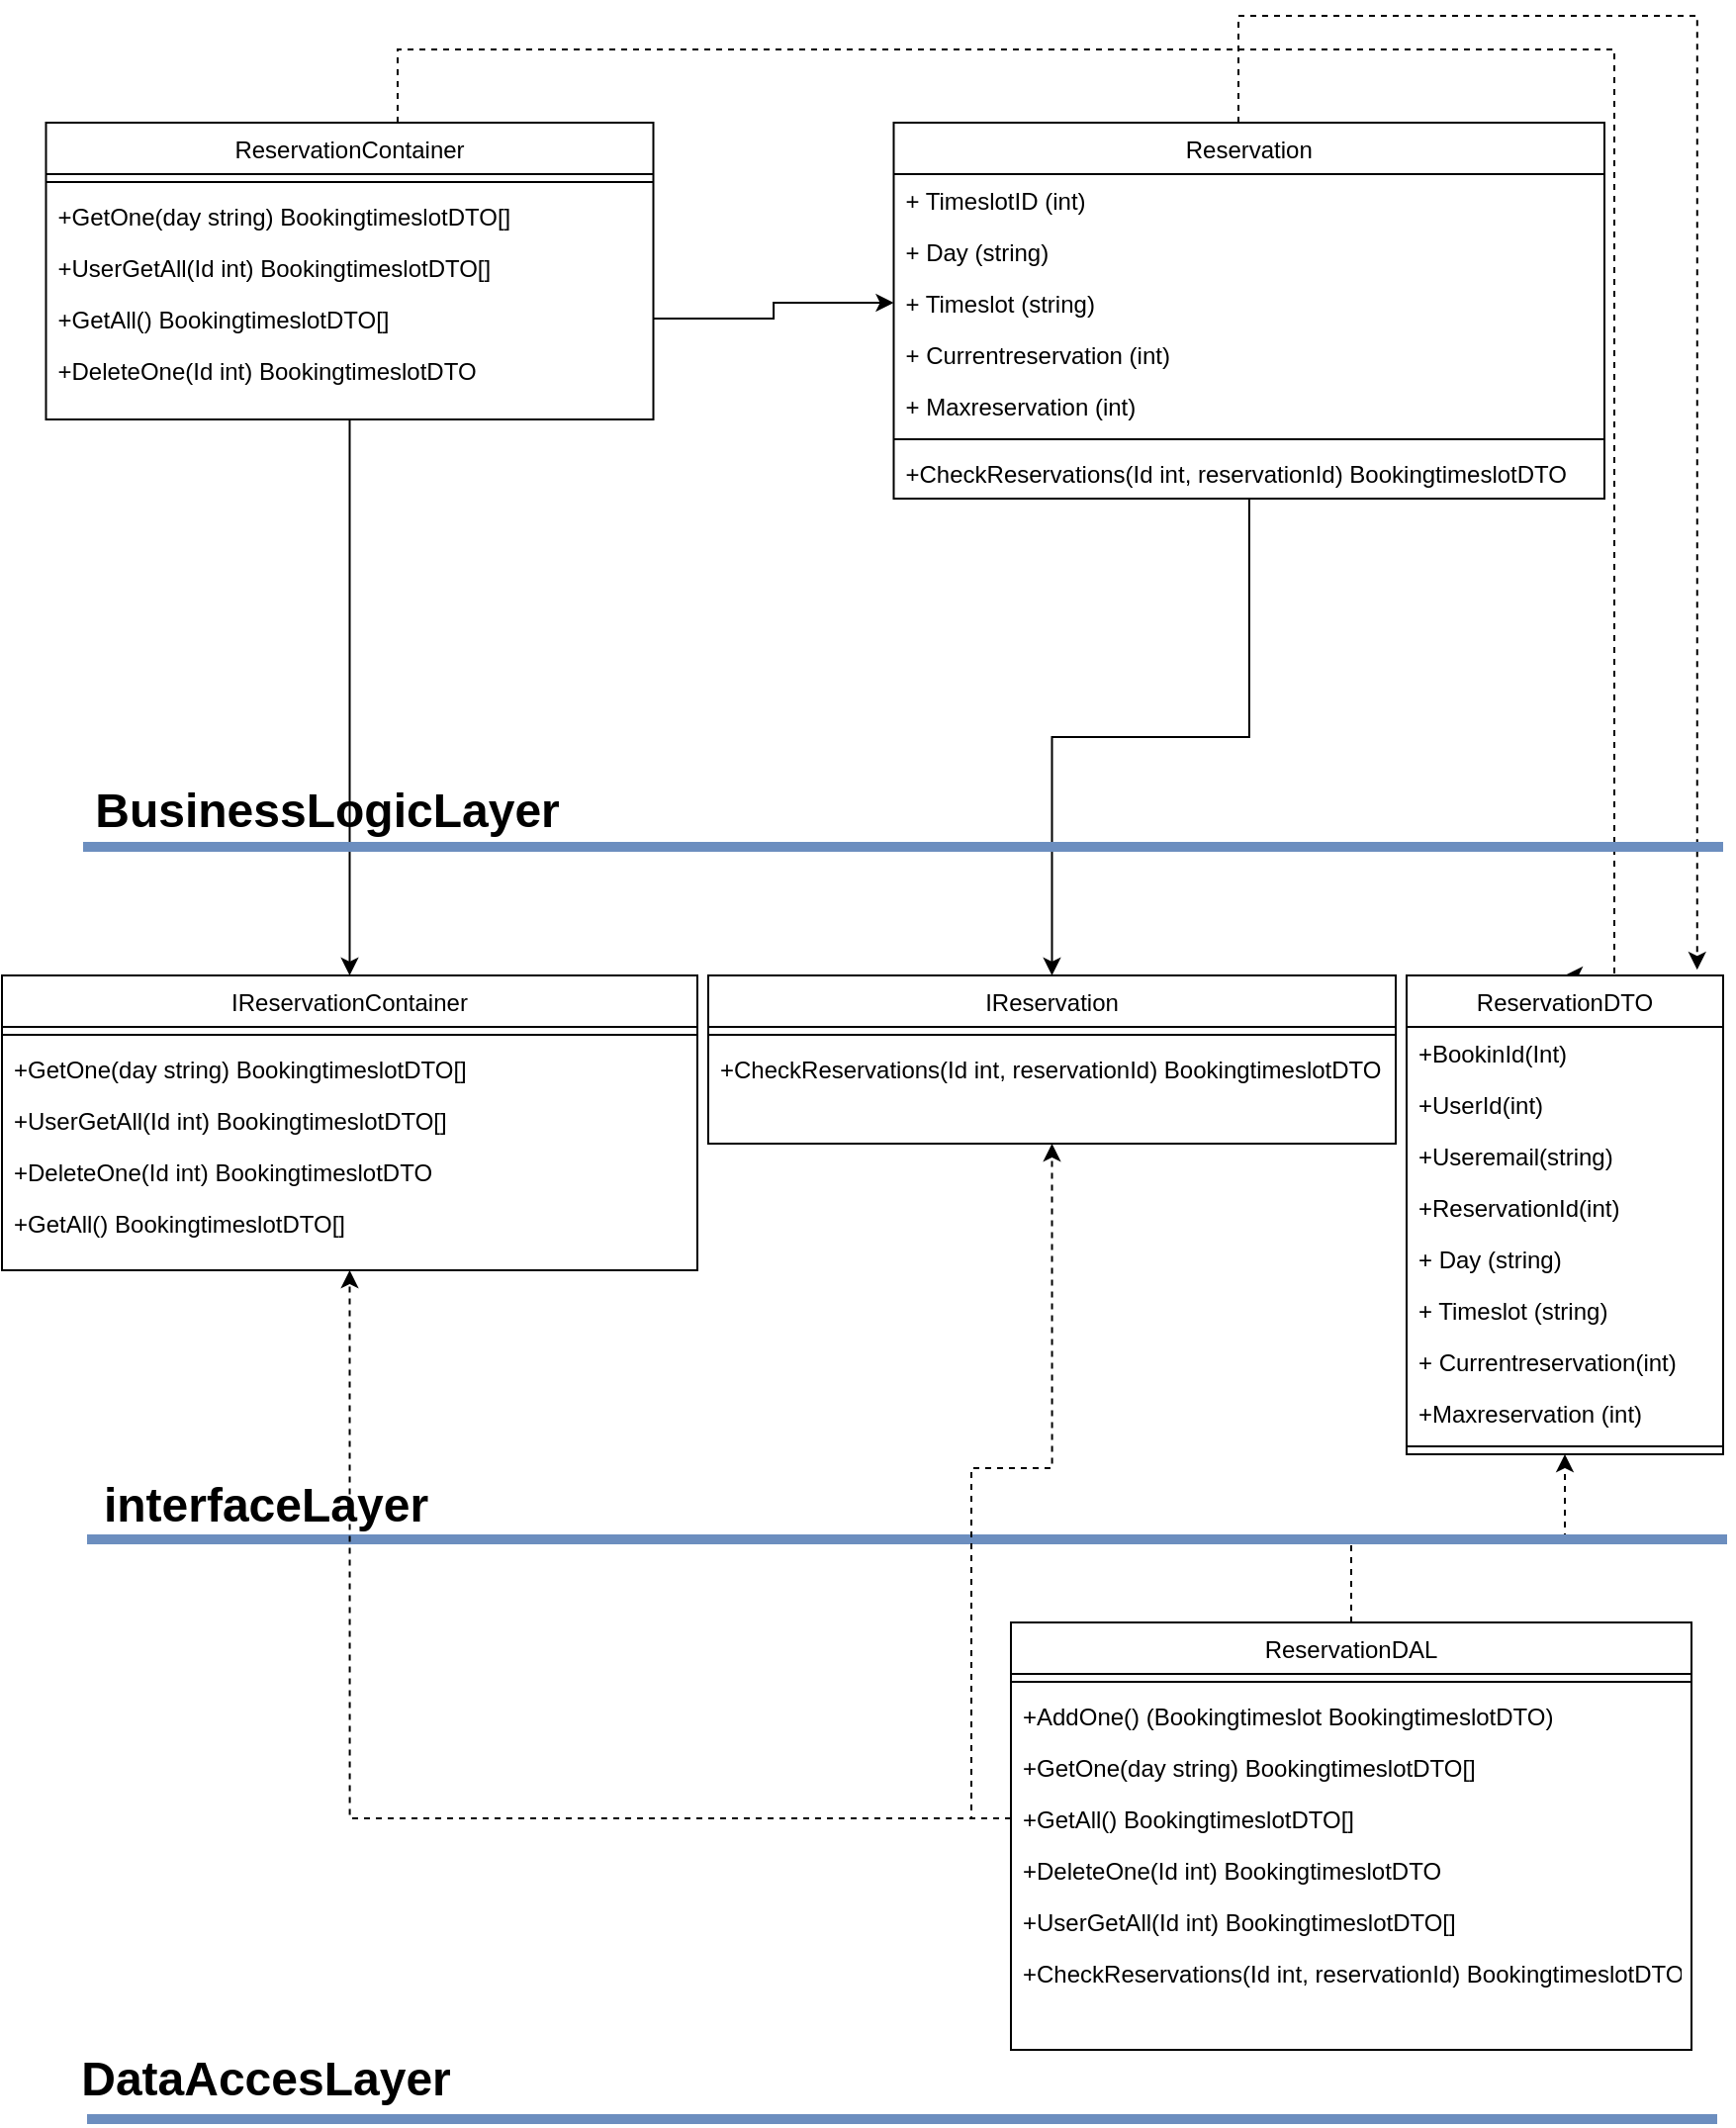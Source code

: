 <mxfile version="17.4.5" type="device"><diagram id="iIi2y86t232142pEMQrk" name="Page-1"><mxGraphModel dx="3137" dy="1910" grid="0" gridSize="10" guides="1" tooltips="1" connect="1" arrows="1" fold="1" page="1" pageScale="1" pageWidth="827" pageHeight="1169" math="0" shadow="0"><root><mxCell id="0"/><mxCell id="1" parent="0"/><mxCell id="u51G-E1ZMc3Vtgejx-sF-1" style="edgeStyle=orthogonalEdgeStyle;rounded=0;orthogonalLoop=1;jettySize=auto;html=1;" parent="1" source="u51G-E1ZMc3Vtgejx-sF-3" target="u51G-E1ZMc3Vtgejx-sF-44" edge="1"><mxGeometry relative="1" as="geometry"/></mxCell><mxCell id="u51G-E1ZMc3Vtgejx-sF-2" style="edgeStyle=orthogonalEdgeStyle;rounded=0;orthogonalLoop=1;jettySize=auto;html=1;entryX=0.918;entryY=-0.012;entryDx=0;entryDy=0;entryPerimeter=0;dashed=1;" parent="1" source="u51G-E1ZMc3Vtgejx-sF-3" target="u51G-E1ZMc3Vtgejx-sF-21" edge="1"><mxGeometry relative="1" as="geometry"><Array as="points"><mxPoint x="-245" y="-374"/><mxPoint x="-13" y="-374"/></Array></mxGeometry></mxCell><mxCell id="u51G-E1ZMc3Vtgejx-sF-3" value="Reservation" style="swimlane;fontStyle=0;align=center;verticalAlign=top;childLayout=stackLayout;horizontal=1;startSize=26;horizontalStack=0;resizeParent=1;resizeLast=0;collapsible=1;marginBottom=0;rounded=0;shadow=0;strokeWidth=1;" parent="1" vertex="1"><mxGeometry x="-419.25" y="-320" width="359.25" height="190" as="geometry"><mxRectangle x="130" y="380" width="160" height="26" as="alternateBounds"/></mxGeometry></mxCell><mxCell id="u51G-E1ZMc3Vtgejx-sF-4" value="+ TimeslotID (int)" style="text;align=left;verticalAlign=top;spacingLeft=4;spacingRight=4;overflow=hidden;rotatable=0;points=[[0,0.5],[1,0.5]];portConstraint=eastwest;" parent="u51G-E1ZMc3Vtgejx-sF-3" vertex="1"><mxGeometry y="26" width="359.25" height="26" as="geometry"/></mxCell><mxCell id="u51G-E1ZMc3Vtgejx-sF-5" value="+ Day (string)" style="text;align=left;verticalAlign=top;spacingLeft=4;spacingRight=4;overflow=hidden;rotatable=0;points=[[0,0.5],[1,0.5]];portConstraint=eastwest;rounded=0;shadow=0;html=0;" parent="u51G-E1ZMc3Vtgejx-sF-3" vertex="1"><mxGeometry y="52" width="359.25" height="26" as="geometry"/></mxCell><mxCell id="u51G-E1ZMc3Vtgejx-sF-6" value="+ Timeslot (string)" style="text;align=left;verticalAlign=top;spacingLeft=4;spacingRight=4;overflow=hidden;rotatable=0;points=[[0,0.5],[1,0.5]];portConstraint=eastwest;rounded=0;shadow=0;html=0;" parent="u51G-E1ZMc3Vtgejx-sF-3" vertex="1"><mxGeometry y="78" width="359.25" height="26" as="geometry"/></mxCell><mxCell id="u51G-E1ZMc3Vtgejx-sF-7" value="+ Currentreservation (int)" style="text;align=left;verticalAlign=top;spacingLeft=4;spacingRight=4;overflow=hidden;rotatable=0;points=[[0,0.5],[1,0.5]];portConstraint=eastwest;rounded=0;shadow=0;html=0;" parent="u51G-E1ZMc3Vtgejx-sF-3" vertex="1"><mxGeometry y="104" width="359.25" height="26" as="geometry"/></mxCell><mxCell id="u51G-E1ZMc3Vtgejx-sF-8" value="+ Maxreservation (int)" style="text;align=left;verticalAlign=top;spacingLeft=4;spacingRight=4;overflow=hidden;rotatable=0;points=[[0,0.5],[1,0.5]];portConstraint=eastwest;rounded=0;shadow=0;html=0;" parent="u51G-E1ZMc3Vtgejx-sF-3" vertex="1"><mxGeometry y="130" width="359.25" height="26" as="geometry"/></mxCell><mxCell id="u51G-E1ZMc3Vtgejx-sF-9" value="" style="line;html=1;strokeWidth=1;align=left;verticalAlign=middle;spacingTop=-1;spacingLeft=3;spacingRight=3;rotatable=0;labelPosition=right;points=[];portConstraint=eastwest;" parent="u51G-E1ZMc3Vtgejx-sF-3" vertex="1"><mxGeometry y="156" width="359.25" height="8" as="geometry"/></mxCell><mxCell id="u51G-E1ZMc3Vtgejx-sF-71" value="+CheckReservations(Id int, reservationId) BookingtimeslotDTO" style="text;align=left;verticalAlign=top;spacingLeft=4;spacingRight=4;overflow=hidden;rotatable=0;points=[[0,0.5],[1,0.5]];portConstraint=eastwest;rounded=0;shadow=0;html=0;" parent="u51G-E1ZMc3Vtgejx-sF-3" vertex="1"><mxGeometry y="164" width="359.25" height="26" as="geometry"/></mxCell><mxCell id="u51G-E1ZMc3Vtgejx-sF-11" style="edgeStyle=orthogonalEdgeStyle;rounded=0;orthogonalLoop=1;jettySize=auto;html=1;entryX=0.5;entryY=0;entryDx=0;entryDy=0;" parent="1" source="u51G-E1ZMc3Vtgejx-sF-13" target="u51G-E1ZMc3Vtgejx-sF-47" edge="1"><mxGeometry relative="1" as="geometry"/></mxCell><mxCell id="u51G-E1ZMc3Vtgejx-sF-12" style="edgeStyle=orthogonalEdgeStyle;rounded=0;orthogonalLoop=1;jettySize=auto;html=1;entryX=0.5;entryY=0;entryDx=0;entryDy=0;dashed=1;" parent="1" source="u51G-E1ZMc3Vtgejx-sF-13" target="u51G-E1ZMc3Vtgejx-sF-21" edge="1"><mxGeometry relative="1" as="geometry"><Array as="points"><mxPoint x="-670" y="-357"/><mxPoint x="-55" y="-357"/><mxPoint x="-55" y="111"/></Array></mxGeometry></mxCell><mxCell id="u51G-E1ZMc3Vtgejx-sF-13" value="ReservationContainer" style="swimlane;fontStyle=0;align=center;verticalAlign=top;childLayout=stackLayout;horizontal=1;startSize=26;horizontalStack=0;resizeParent=1;resizeLast=0;collapsible=1;marginBottom=0;rounded=0;shadow=0;strokeWidth=1;" parent="1" vertex="1"><mxGeometry x="-847.75" y="-320" width="307" height="150" as="geometry"><mxRectangle x="130" y="380" width="160" height="26" as="alternateBounds"/></mxGeometry></mxCell><mxCell id="u51G-E1ZMc3Vtgejx-sF-14" value="" style="line;html=1;strokeWidth=1;align=left;verticalAlign=middle;spacingTop=-1;spacingLeft=3;spacingRight=3;rotatable=0;labelPosition=right;points=[];portConstraint=eastwest;" parent="u51G-E1ZMc3Vtgejx-sF-13" vertex="1"><mxGeometry y="26" width="307" height="8" as="geometry"/></mxCell><mxCell id="u51G-E1ZMc3Vtgejx-sF-66" value="+GetOne(day string) BookingtimeslotDTO[]" style="text;align=left;verticalAlign=top;spacingLeft=4;spacingRight=4;overflow=hidden;rotatable=0;points=[[0,0.5],[1,0.5]];portConstraint=eastwest;rounded=0;shadow=0;html=0;" parent="u51G-E1ZMc3Vtgejx-sF-13" vertex="1"><mxGeometry y="34" width="307" height="26" as="geometry"/></mxCell><mxCell id="u51G-E1ZMc3Vtgejx-sF-67" value="+UserGetAll(Id int) BookingtimeslotDTO[]" style="text;align=left;verticalAlign=top;spacingLeft=4;spacingRight=4;overflow=hidden;rotatable=0;points=[[0,0.5],[1,0.5]];portConstraint=eastwest;rounded=0;shadow=0;html=0;" parent="u51G-E1ZMc3Vtgejx-sF-13" vertex="1"><mxGeometry y="60" width="307" height="26" as="geometry"/></mxCell><mxCell id="u51G-E1ZMc3Vtgejx-sF-69" value="+GetAll() BookingtimeslotDTO[]" style="text;align=left;verticalAlign=top;spacingLeft=4;spacingRight=4;overflow=hidden;rotatable=0;points=[[0,0.5],[1,0.5]];portConstraint=eastwest;rounded=0;shadow=0;html=0;" parent="u51G-E1ZMc3Vtgejx-sF-13" vertex="1"><mxGeometry y="86" width="307" height="26" as="geometry"/></mxCell><mxCell id="u51G-E1ZMc3Vtgejx-sF-68" value="+DeleteOne(Id int) BookingtimeslotDTO" style="text;align=left;verticalAlign=top;spacingLeft=4;spacingRight=4;overflow=hidden;rotatable=0;points=[[0,0.5],[1,0.5]];portConstraint=eastwest;rounded=0;shadow=0;html=0;" parent="u51G-E1ZMc3Vtgejx-sF-13" vertex="1"><mxGeometry y="112" width="307" height="26" as="geometry"/></mxCell><mxCell id="u51G-E1ZMc3Vtgejx-sF-21" value="ReservationDTO" style="swimlane;fontStyle=0;align=center;verticalAlign=top;childLayout=stackLayout;horizontal=1;startSize=26;horizontalStack=0;resizeParent=1;resizeLast=0;collapsible=1;marginBottom=0;rounded=0;shadow=0;strokeWidth=1;" parent="1" vertex="1"><mxGeometry x="-160" y="111" width="160" height="242" as="geometry"><mxRectangle x="130" y="380" width="160" height="26" as="alternateBounds"/></mxGeometry></mxCell><mxCell id="u51G-E1ZMc3Vtgejx-sF-22" value="+BookinId(Int)" style="text;align=left;verticalAlign=top;spacingLeft=4;spacingRight=4;overflow=hidden;rotatable=0;points=[[0,0.5],[1,0.5]];portConstraint=eastwest;rounded=0;shadow=0;html=0;" parent="u51G-E1ZMc3Vtgejx-sF-21" vertex="1"><mxGeometry y="26" width="160" height="26" as="geometry"/></mxCell><mxCell id="u51G-E1ZMc3Vtgejx-sF-58" value="+UserId(int)" style="text;align=left;verticalAlign=top;spacingLeft=4;spacingRight=4;overflow=hidden;rotatable=0;points=[[0,0.5],[1,0.5]];portConstraint=eastwest;rounded=0;shadow=0;html=0;" parent="u51G-E1ZMc3Vtgejx-sF-21" vertex="1"><mxGeometry y="52" width="160" height="26" as="geometry"/></mxCell><mxCell id="u51G-E1ZMc3Vtgejx-sF-59" value="+Useremail(string)" style="text;align=left;verticalAlign=top;spacingLeft=4;spacingRight=4;overflow=hidden;rotatable=0;points=[[0,0.5],[1,0.5]];portConstraint=eastwest;rounded=0;shadow=0;html=0;" parent="u51G-E1ZMc3Vtgejx-sF-21" vertex="1"><mxGeometry y="78" width="160" height="26" as="geometry"/></mxCell><mxCell id="u51G-E1ZMc3Vtgejx-sF-60" value="+ReservationId(int)" style="text;align=left;verticalAlign=top;spacingLeft=4;spacingRight=4;overflow=hidden;rotatable=0;points=[[0,0.5],[1,0.5]];portConstraint=eastwest;rounded=0;shadow=0;html=0;" parent="u51G-E1ZMc3Vtgejx-sF-21" vertex="1"><mxGeometry y="104" width="160" height="26" as="geometry"/></mxCell><mxCell id="u51G-E1ZMc3Vtgejx-sF-23" value="+ Day (string)" style="text;align=left;verticalAlign=top;spacingLeft=4;spacingRight=4;overflow=hidden;rotatable=0;points=[[0,0.5],[1,0.5]];portConstraint=eastwest;rounded=0;shadow=0;html=0;" parent="u51G-E1ZMc3Vtgejx-sF-21" vertex="1"><mxGeometry y="130" width="160" height="26" as="geometry"/></mxCell><mxCell id="u51G-E1ZMc3Vtgejx-sF-24" value="+ Timeslot (string)" style="text;align=left;verticalAlign=top;spacingLeft=4;spacingRight=4;overflow=hidden;rotatable=0;points=[[0,0.5],[1,0.5]];portConstraint=eastwest;rounded=0;shadow=0;html=0;" parent="u51G-E1ZMc3Vtgejx-sF-21" vertex="1"><mxGeometry y="156" width="160" height="26" as="geometry"/></mxCell><mxCell id="u51G-E1ZMc3Vtgejx-sF-25" value="+ Currentreservation(int)" style="text;align=left;verticalAlign=top;spacingLeft=4;spacingRight=4;overflow=hidden;rotatable=0;points=[[0,0.5],[1,0.5]];portConstraint=eastwest;rounded=0;shadow=0;html=0;" parent="u51G-E1ZMc3Vtgejx-sF-21" vertex="1"><mxGeometry y="182" width="160" height="26" as="geometry"/></mxCell><mxCell id="u51G-E1ZMc3Vtgejx-sF-26" value="+Maxreservation (int)" style="text;align=left;verticalAlign=top;spacingLeft=4;spacingRight=4;overflow=hidden;rotatable=0;points=[[0,0.5],[1,0.5]];portConstraint=eastwest;rounded=0;shadow=0;html=0;" parent="u51G-E1ZMc3Vtgejx-sF-21" vertex="1"><mxGeometry y="208" width="160" height="26" as="geometry"/></mxCell><mxCell id="u51G-E1ZMc3Vtgejx-sF-27" value="" style="line;html=1;strokeWidth=1;align=left;verticalAlign=middle;spacingTop=-1;spacingLeft=3;spacingRight=3;rotatable=0;labelPosition=right;points=[];portConstraint=eastwest;" parent="u51G-E1ZMc3Vtgejx-sF-21" vertex="1"><mxGeometry y="234" width="160" height="8" as="geometry"/></mxCell><mxCell id="u51G-E1ZMc3Vtgejx-sF-28" style="edgeStyle=orthogonalEdgeStyle;rounded=0;orthogonalLoop=1;jettySize=auto;html=1;entryX=0.5;entryY=1;entryDx=0;entryDy=0;dashed=1;" parent="1" source="u51G-E1ZMc3Vtgejx-sF-29" target="u51G-E1ZMc3Vtgejx-sF-21" edge="1"><mxGeometry relative="1" as="geometry"/></mxCell><mxCell id="u51G-E1ZMc3Vtgejx-sF-29" value="ReservationDAL" style="swimlane;fontStyle=0;align=center;verticalAlign=top;childLayout=stackLayout;horizontal=1;startSize=26;horizontalStack=0;resizeParent=1;resizeLast=0;collapsible=1;marginBottom=0;rounded=0;shadow=0;strokeWidth=1;" parent="1" vertex="1"><mxGeometry x="-360" y="438" width="344" height="216" as="geometry"><mxRectangle x="130" y="380" width="160" height="26" as="alternateBounds"/></mxGeometry></mxCell><mxCell id="u51G-E1ZMc3Vtgejx-sF-30" value="" style="line;html=1;strokeWidth=1;align=left;verticalAlign=middle;spacingTop=-1;spacingLeft=3;spacingRight=3;rotatable=0;labelPosition=right;points=[];portConstraint=eastwest;" parent="u51G-E1ZMc3Vtgejx-sF-29" vertex="1"><mxGeometry y="26" width="344" height="8" as="geometry"/></mxCell><mxCell id="u51G-E1ZMc3Vtgejx-sF-31" value="+AddOne() (Bookingtimeslot BookingtimeslotDTO)" style="text;align=left;verticalAlign=top;spacingLeft=4;spacingRight=4;overflow=hidden;rotatable=0;points=[[0,0.5],[1,0.5]];portConstraint=eastwest;rounded=0;shadow=0;html=0;" parent="u51G-E1ZMc3Vtgejx-sF-29" vertex="1"><mxGeometry y="34" width="344" height="26" as="geometry"/></mxCell><mxCell id="u51G-E1ZMc3Vtgejx-sF-32" value="+GetOne(day string) BookingtimeslotDTO[]" style="text;align=left;verticalAlign=top;spacingLeft=4;spacingRight=4;overflow=hidden;rotatable=0;points=[[0,0.5],[1,0.5]];portConstraint=eastwest;rounded=0;shadow=0;html=0;" parent="u51G-E1ZMc3Vtgejx-sF-29" vertex="1"><mxGeometry y="60" width="344" height="26" as="geometry"/></mxCell><mxCell id="u51G-E1ZMc3Vtgejx-sF-33" value="+GetAll() BookingtimeslotDTO[]" style="text;align=left;verticalAlign=top;spacingLeft=4;spacingRight=4;overflow=hidden;rotatable=0;points=[[0,0.5],[1,0.5]];portConstraint=eastwest;rounded=0;shadow=0;html=0;" parent="u51G-E1ZMc3Vtgejx-sF-29" vertex="1"><mxGeometry y="86" width="344" height="26" as="geometry"/></mxCell><mxCell id="u51G-E1ZMc3Vtgejx-sF-35" value="+DeleteOne(Id int) BookingtimeslotDTO" style="text;align=left;verticalAlign=top;spacingLeft=4;spacingRight=4;overflow=hidden;rotatable=0;points=[[0,0.5],[1,0.5]];portConstraint=eastwest;rounded=0;shadow=0;html=0;" parent="u51G-E1ZMc3Vtgejx-sF-29" vertex="1"><mxGeometry y="112" width="344" height="26" as="geometry"/></mxCell><mxCell id="u51G-E1ZMc3Vtgejx-sF-36" value="+UserGetAll(Id int) BookingtimeslotDTO[]" style="text;align=left;verticalAlign=top;spacingLeft=4;spacingRight=4;overflow=hidden;rotatable=0;points=[[0,0.5],[1,0.5]];portConstraint=eastwest;rounded=0;shadow=0;html=0;" parent="u51G-E1ZMc3Vtgejx-sF-29" vertex="1"><mxGeometry y="138" width="344" height="26" as="geometry"/></mxCell><mxCell id="u51G-E1ZMc3Vtgejx-sF-37" value="+CheckReservations(Id int, reservationId) BookingtimeslotDTO" style="text;align=left;verticalAlign=top;spacingLeft=4;spacingRight=4;overflow=hidden;rotatable=0;points=[[0,0.5],[1,0.5]];portConstraint=eastwest;rounded=0;shadow=0;html=0;" parent="u51G-E1ZMc3Vtgejx-sF-29" vertex="1"><mxGeometry y="164" width="344" height="26" as="geometry"/></mxCell><mxCell id="u51G-E1ZMc3Vtgejx-sF-38" value="" style="endArrow=none;html=1;rounded=0;fillColor=#dae8fc;strokeColor=#6c8ebf;strokeWidth=5;" parent="1" edge="1"><mxGeometry width="50" height="50" relative="1" as="geometry"><mxPoint x="-829" y="46" as="sourcePoint"/><mxPoint y="46" as="targetPoint"/></mxGeometry></mxCell><mxCell id="u51G-E1ZMc3Vtgejx-sF-39" value="" style="endArrow=none;html=1;rounded=0;fillColor=#dae8fc;strokeColor=#6c8ebf;strokeWidth=5;" parent="1" edge="1"><mxGeometry width="50" height="50" relative="1" as="geometry"><mxPoint x="-827.0" y="396" as="sourcePoint"/><mxPoint x="2" y="396" as="targetPoint"/></mxGeometry></mxCell><mxCell id="u51G-E1ZMc3Vtgejx-sF-40" value="&lt;b&gt;&lt;font style=&quot;font-size: 24px&quot;&gt;interfaceLayer&lt;/font&gt;&lt;/b&gt;" style="text;html=1;strokeColor=none;fillColor=none;align=center;verticalAlign=middle;whiteSpace=wrap;rounded=0;" parent="1" vertex="1"><mxGeometry x="-829" y="364" width="185" height="30" as="geometry"/></mxCell><mxCell id="u51G-E1ZMc3Vtgejx-sF-41" value="&lt;b&gt;&lt;font style=&quot;font-size: 24px&quot;&gt;DataAccesLayer&lt;/font&gt;&lt;/b&gt;" style="text;html=1;strokeColor=none;fillColor=none;align=center;verticalAlign=middle;whiteSpace=wrap;rounded=0;" parent="1" vertex="1"><mxGeometry x="-829" y="654" width="185" height="30" as="geometry"/></mxCell><mxCell id="u51G-E1ZMc3Vtgejx-sF-42" value="" style="endArrow=none;html=1;rounded=0;fontSize=24;fillColor=#dae8fc;strokeColor=#6c8ebf;strokeWidth=5;" parent="1" edge="1"><mxGeometry width="50" height="50" relative="1" as="geometry"><mxPoint x="-827.0" y="689" as="sourcePoint"/><mxPoint x="-3" y="689" as="targetPoint"/></mxGeometry></mxCell><mxCell id="u51G-E1ZMc3Vtgejx-sF-43" value="&lt;b&gt;&lt;font style=&quot;font-size: 24px&quot;&gt;BusinessLogicLayer&lt;/font&gt;&lt;/b&gt;" style="text;html=1;strokeColor=none;fillColor=none;align=center;verticalAlign=middle;whiteSpace=wrap;rounded=0;" parent="1" vertex="1"><mxGeometry x="-798" y="13" width="185" height="30" as="geometry"/></mxCell><mxCell id="u51G-E1ZMc3Vtgejx-sF-44" value="IReservation" style="swimlane;fontStyle=0;align=center;verticalAlign=top;childLayout=stackLayout;horizontal=1;startSize=26;horizontalStack=0;resizeParent=1;resizeLast=0;collapsible=1;marginBottom=0;rounded=0;shadow=0;strokeWidth=1;" parent="1" vertex="1"><mxGeometry x="-513" y="111" width="347.5" height="85" as="geometry"><mxRectangle x="130" y="380" width="160" height="26" as="alternateBounds"/></mxGeometry></mxCell><mxCell id="u51G-E1ZMc3Vtgejx-sF-45" value="" style="line;html=1;strokeWidth=1;align=left;verticalAlign=middle;spacingTop=-1;spacingLeft=3;spacingRight=3;rotatable=0;labelPosition=right;points=[];portConstraint=eastwest;" parent="u51G-E1ZMc3Vtgejx-sF-44" vertex="1"><mxGeometry y="26" width="347.5" height="8" as="geometry"/></mxCell><mxCell id="u51G-E1ZMc3Vtgejx-sF-65" value="+CheckReservations(Id int, reservationId) BookingtimeslotDTO" style="text;align=left;verticalAlign=top;spacingLeft=4;spacingRight=4;overflow=hidden;rotatable=0;points=[[0,0.5],[1,0.5]];portConstraint=eastwest;rounded=0;shadow=0;html=0;" parent="u51G-E1ZMc3Vtgejx-sF-44" vertex="1"><mxGeometry y="34" width="347.5" height="26" as="geometry"/></mxCell><mxCell id="u51G-E1ZMc3Vtgejx-sF-47" value="IReservationContainer" style="swimlane;fontStyle=0;align=center;verticalAlign=top;childLayout=stackLayout;horizontal=1;startSize=26;horizontalStack=0;resizeParent=1;resizeLast=0;collapsible=1;marginBottom=0;rounded=0;shadow=0;strokeWidth=1;" parent="1" vertex="1"><mxGeometry x="-870" y="111" width="351.5" height="149" as="geometry"><mxRectangle x="130" y="380" width="160" height="26" as="alternateBounds"/></mxGeometry></mxCell><mxCell id="u51G-E1ZMc3Vtgejx-sF-48" value="" style="line;html=1;strokeWidth=1;align=left;verticalAlign=middle;spacingTop=-1;spacingLeft=3;spacingRight=3;rotatable=0;labelPosition=right;points=[];portConstraint=eastwest;" parent="u51G-E1ZMc3Vtgejx-sF-47" vertex="1"><mxGeometry y="26" width="351.5" height="8" as="geometry"/></mxCell><mxCell id="u51G-E1ZMc3Vtgejx-sF-61" value="+GetOne(day string) BookingtimeslotDTO[]" style="text;align=left;verticalAlign=top;spacingLeft=4;spacingRight=4;overflow=hidden;rotatable=0;points=[[0,0.5],[1,0.5]];portConstraint=eastwest;rounded=0;shadow=0;html=0;" parent="u51G-E1ZMc3Vtgejx-sF-47" vertex="1"><mxGeometry y="34" width="351.5" height="26" as="geometry"/></mxCell><mxCell id="u51G-E1ZMc3Vtgejx-sF-64" value="+UserGetAll(Id int) BookingtimeslotDTO[]" style="text;align=left;verticalAlign=top;spacingLeft=4;spacingRight=4;overflow=hidden;rotatable=0;points=[[0,0.5],[1,0.5]];portConstraint=eastwest;rounded=0;shadow=0;html=0;" parent="u51G-E1ZMc3Vtgejx-sF-47" vertex="1"><mxGeometry y="60" width="351.5" height="26" as="geometry"/></mxCell><mxCell id="u51G-E1ZMc3Vtgejx-sF-63" value="+DeleteOne(Id int) BookingtimeslotDTO" style="text;align=left;verticalAlign=top;spacingLeft=4;spacingRight=4;overflow=hidden;rotatable=0;points=[[0,0.5],[1,0.5]];portConstraint=eastwest;rounded=0;shadow=0;html=0;" parent="u51G-E1ZMc3Vtgejx-sF-47" vertex="1"><mxGeometry y="86" width="351.5" height="26" as="geometry"/></mxCell><mxCell id="u51G-E1ZMc3Vtgejx-sF-62" value="+GetAll() BookingtimeslotDTO[]" style="text;align=left;verticalAlign=top;spacingLeft=4;spacingRight=4;overflow=hidden;rotatable=0;points=[[0,0.5],[1,0.5]];portConstraint=eastwest;rounded=0;shadow=0;html=0;" parent="u51G-E1ZMc3Vtgejx-sF-47" vertex="1"><mxGeometry y="112" width="351.5" height="26" as="geometry"/></mxCell><mxCell id="u51G-E1ZMc3Vtgejx-sF-56" style="edgeStyle=orthogonalEdgeStyle;rounded=0;orthogonalLoop=1;jettySize=auto;html=1;entryX=0.5;entryY=1;entryDx=0;entryDy=0;dashed=1;" parent="1" source="u51G-E1ZMc3Vtgejx-sF-33" target="u51G-E1ZMc3Vtgejx-sF-44" edge="1"><mxGeometry relative="1" as="geometry"/></mxCell><mxCell id="u51G-E1ZMc3Vtgejx-sF-57" style="edgeStyle=orthogonalEdgeStyle;rounded=0;orthogonalLoop=1;jettySize=auto;html=1;entryX=0.5;entryY=1;entryDx=0;entryDy=0;dashed=1;" parent="1" source="u51G-E1ZMc3Vtgejx-sF-33" target="u51G-E1ZMc3Vtgejx-sF-47" edge="1"><mxGeometry relative="1" as="geometry"/></mxCell><mxCell id="u51G-E1ZMc3Vtgejx-sF-70" style="edgeStyle=orthogonalEdgeStyle;rounded=0;orthogonalLoop=1;jettySize=auto;html=1;entryX=0;entryY=0.5;entryDx=0;entryDy=0;" parent="1" source="u51G-E1ZMc3Vtgejx-sF-69" target="u51G-E1ZMc3Vtgejx-sF-6" edge="1"><mxGeometry relative="1" as="geometry"/></mxCell></root></mxGraphModel></diagram></mxfile>